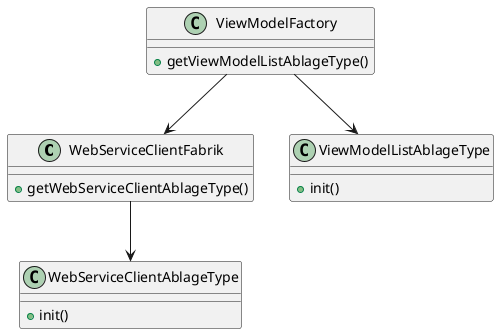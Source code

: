 @startuml Fabrikmethode

class WebServiceClientFabrik {
+ getWebServiceClientAblageType()
}

class WebServiceClientAblageType {
+ init()
}

class ViewModelFactory {
+ getViewModelListAblageType()
}

class ViewModelListAblageType {
+ init()
}

ViewModelFactory --> WebServiceClientFabrik
ViewModelFactory --> ViewModelListAblageType
WebServiceClientFabrik --> WebServiceClientAblageType

@enduml